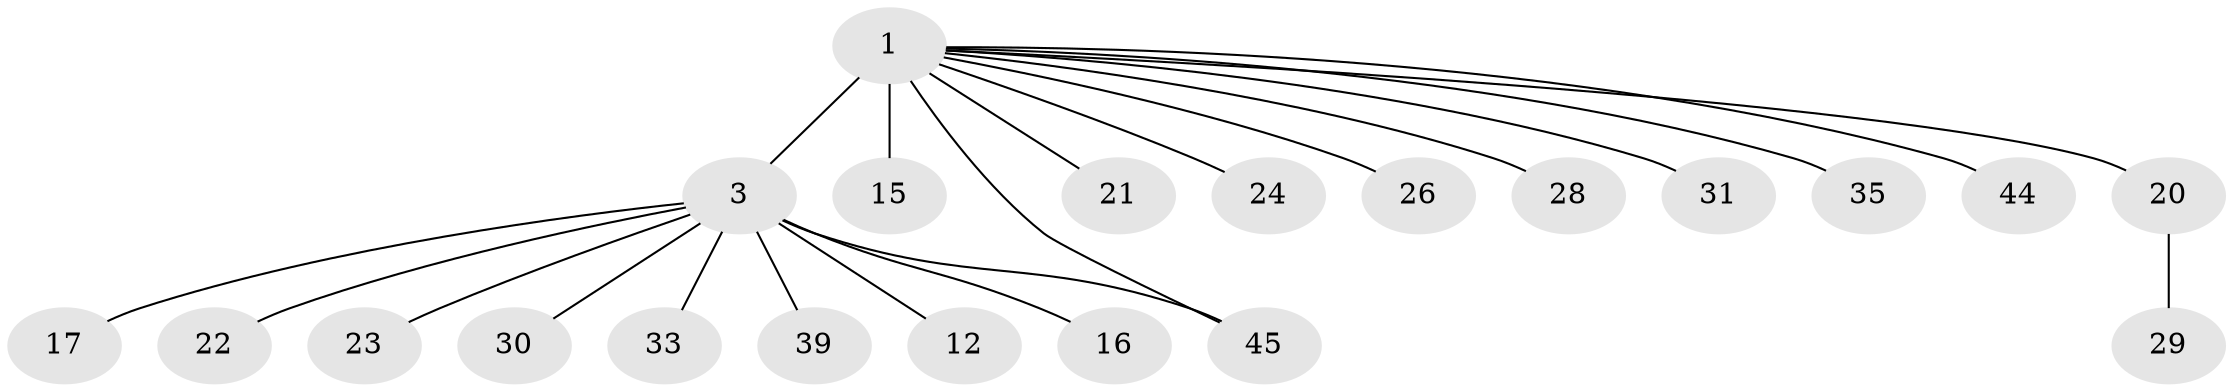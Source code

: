 // original degree distribution, {4: 0.0425531914893617, 8: 0.02127659574468085, 2: 0.1276595744680851, 9: 0.02127659574468085, 5: 0.0851063829787234, 3: 0.06382978723404255, 6: 0.0425531914893617, 7: 0.02127659574468085, 1: 0.574468085106383}
// Generated by graph-tools (version 1.1) at 2025/19/03/04/25 18:19:41]
// undirected, 21 vertices, 21 edges
graph export_dot {
graph [start="1"]
  node [color=gray90,style=filled];
  1 [super="+2+9+14+6"];
  3 [super="+5+4"];
  12;
  15;
  16;
  17 [super="+47"];
  20 [super="+42+41+38+25"];
  21;
  22 [super="+43+27"];
  23;
  24;
  26;
  28;
  29;
  30;
  31;
  33;
  35;
  39;
  44;
  45;
  1 -- 3 [weight=9];
  1 -- 45;
  1 -- 20;
  1 -- 28;
  1 -- 31;
  1 -- 26;
  1 -- 21;
  1 -- 35;
  1 -- 24;
  1 -- 44;
  1 -- 15;
  3 -- 33;
  3 -- 39;
  3 -- 12;
  3 -- 45;
  3 -- 16;
  3 -- 17;
  3 -- 22;
  3 -- 23;
  3 -- 30;
  20 -- 29;
}
